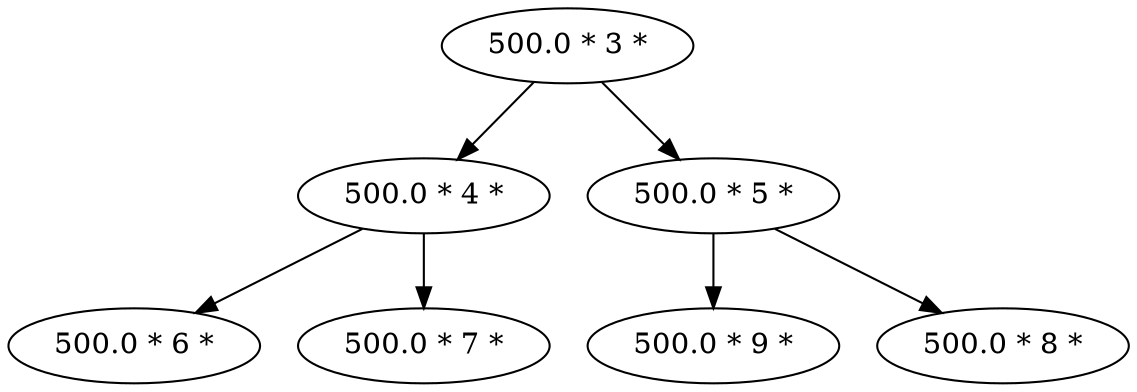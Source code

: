 digraph {
3 [label="500.0 * 3 *"];
4 [label="500.0 * 4 *"];
5 [label="500.0 * 5 *"];
6 [label="500.0 * 6 *"];
7 [label="500.0 * 7 *"];
9 [label="500.0 * 9 *"];
8 [label="500.0 * 8 *"];
3 -> 4;
3 -> 5;
4 -> 6;
4 -> 7;
5 -> 8;
5 -> 9;
}
